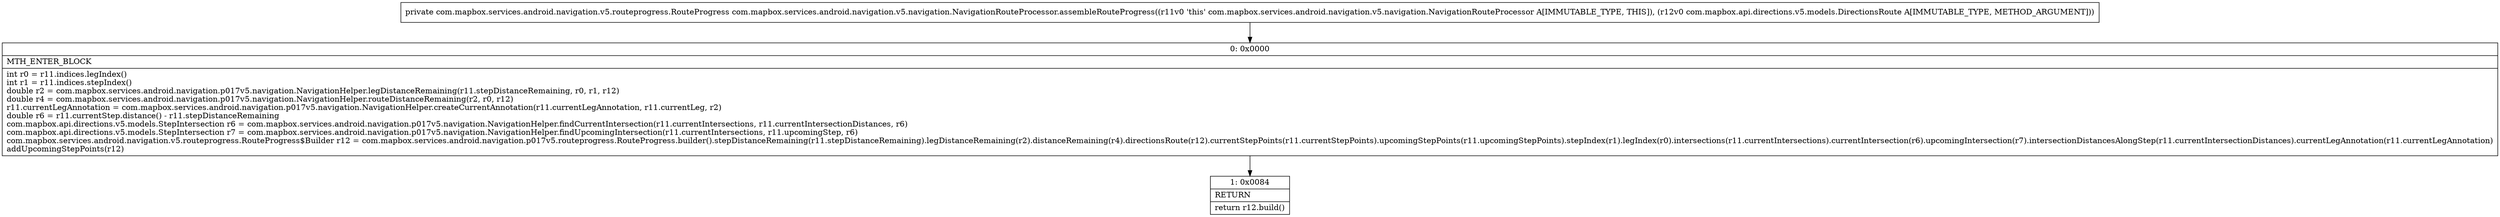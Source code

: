 digraph "CFG forcom.mapbox.services.android.navigation.v5.navigation.NavigationRouteProcessor.assembleRouteProgress(Lcom\/mapbox\/api\/directions\/v5\/models\/DirectionsRoute;)Lcom\/mapbox\/services\/android\/navigation\/v5\/routeprogress\/RouteProgress;" {
Node_0 [shape=record,label="{0\:\ 0x0000|MTH_ENTER_BLOCK\l|int r0 = r11.indices.legIndex()\lint r1 = r11.indices.stepIndex()\ldouble r2 = com.mapbox.services.android.navigation.p017v5.navigation.NavigationHelper.legDistanceRemaining(r11.stepDistanceRemaining, r0, r1, r12)\ldouble r4 = com.mapbox.services.android.navigation.p017v5.navigation.NavigationHelper.routeDistanceRemaining(r2, r0, r12)\lr11.currentLegAnnotation = com.mapbox.services.android.navigation.p017v5.navigation.NavigationHelper.createCurrentAnnotation(r11.currentLegAnnotation, r11.currentLeg, r2)\ldouble r6 = r11.currentStep.distance() \- r11.stepDistanceRemaining\lcom.mapbox.api.directions.v5.models.StepIntersection r6 = com.mapbox.services.android.navigation.p017v5.navigation.NavigationHelper.findCurrentIntersection(r11.currentIntersections, r11.currentIntersectionDistances, r6)\lcom.mapbox.api.directions.v5.models.StepIntersection r7 = com.mapbox.services.android.navigation.p017v5.navigation.NavigationHelper.findUpcomingIntersection(r11.currentIntersections, r11.upcomingStep, r6)\lcom.mapbox.services.android.navigation.v5.routeprogress.RouteProgress$Builder r12 = com.mapbox.services.android.navigation.p017v5.routeprogress.RouteProgress.builder().stepDistanceRemaining(r11.stepDistanceRemaining).legDistanceRemaining(r2).distanceRemaining(r4).directionsRoute(r12).currentStepPoints(r11.currentStepPoints).upcomingStepPoints(r11.upcomingStepPoints).stepIndex(r1).legIndex(r0).intersections(r11.currentIntersections).currentIntersection(r6).upcomingIntersection(r7).intersectionDistancesAlongStep(r11.currentIntersectionDistances).currentLegAnnotation(r11.currentLegAnnotation)\laddUpcomingStepPoints(r12)\l}"];
Node_1 [shape=record,label="{1\:\ 0x0084|RETURN\l|return r12.build()\l}"];
MethodNode[shape=record,label="{private com.mapbox.services.android.navigation.v5.routeprogress.RouteProgress com.mapbox.services.android.navigation.v5.navigation.NavigationRouteProcessor.assembleRouteProgress((r11v0 'this' com.mapbox.services.android.navigation.v5.navigation.NavigationRouteProcessor A[IMMUTABLE_TYPE, THIS]), (r12v0 com.mapbox.api.directions.v5.models.DirectionsRoute A[IMMUTABLE_TYPE, METHOD_ARGUMENT])) }"];
MethodNode -> Node_0;
Node_0 -> Node_1;
}

